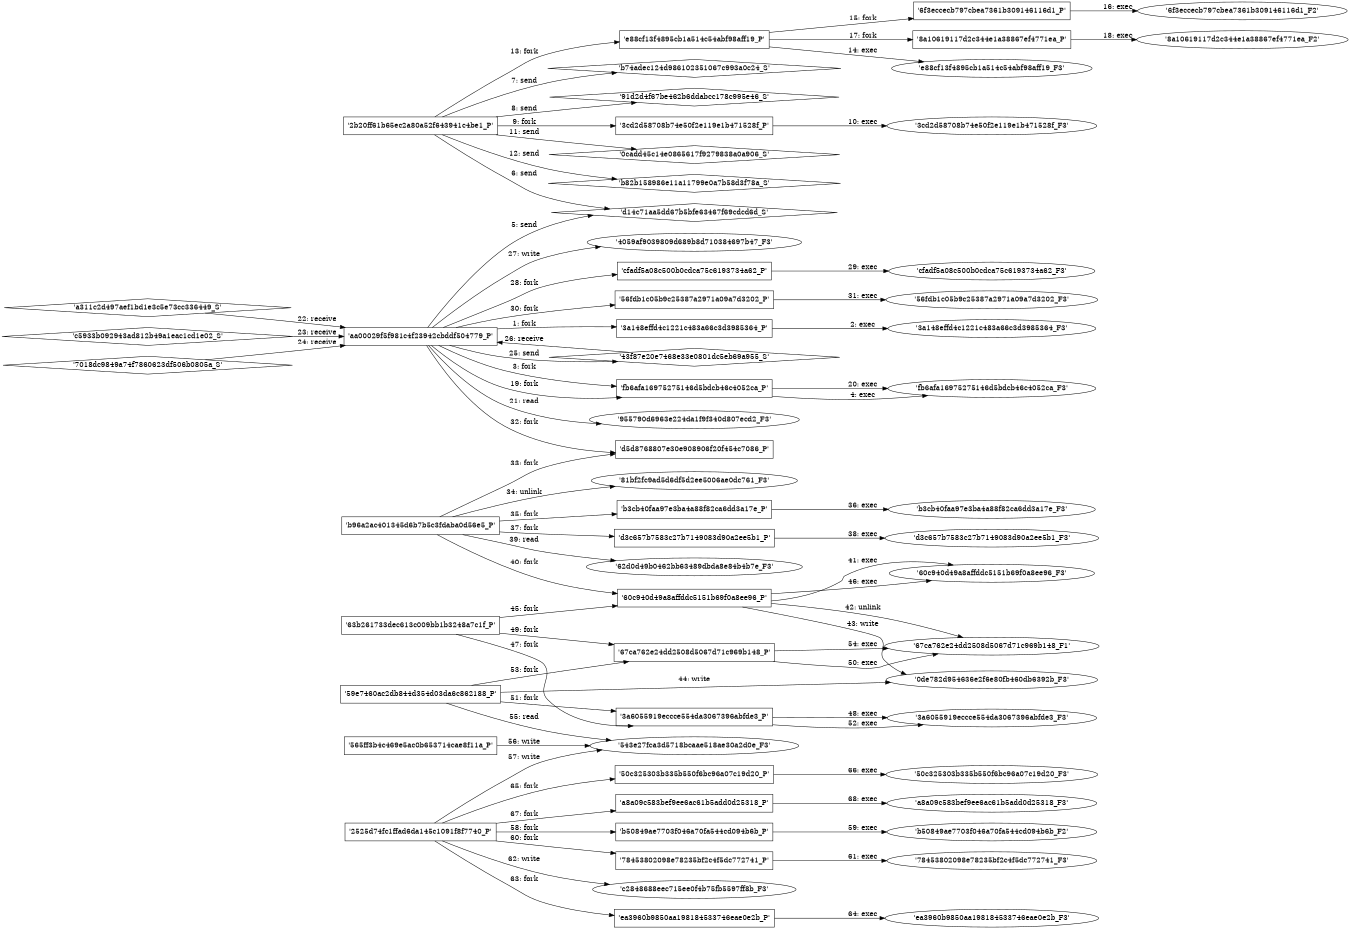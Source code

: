 digraph "D:\Learning\Paper\apt\基于CTI的攻击预警\Dataset\攻击图\ASGfromALLCTI\Threat Roundup for July 23 to July 30.dot" {
rankdir="LR"
size="9"
fixedsize="false"
splines="true"
nodesep=0.3
ranksep=0
fontsize=10
overlap="scalexy"
engine= "neato"
	"'aa00029f5f981c4f23942cbddf504779_P'" [node_type=Process shape=box]
	"'3a148effd4c1221c483a66c3d3985364_P'" [node_type=Process shape=box]
	"'aa00029f5f981c4f23942cbddf504779_P'" -> "'3a148effd4c1221c483a66c3d3985364_P'" [label="1: fork"]
	"'3a148effd4c1221c483a66c3d3985364_P'" [node_type=Process shape=box]
	"'3a148effd4c1221c483a66c3d3985364_F3'" [node_type=File shape=ellipse]
	"'3a148effd4c1221c483a66c3d3985364_P'" -> "'3a148effd4c1221c483a66c3d3985364_F3'" [label="2: exec"]
	"'aa00029f5f981c4f23942cbddf504779_P'" [node_type=Process shape=box]
	"'fb6afa16975275146d5bdcb46c4052ca_P'" [node_type=Process shape=box]
	"'aa00029f5f981c4f23942cbddf504779_P'" -> "'fb6afa16975275146d5bdcb46c4052ca_P'" [label="3: fork"]
	"'fb6afa16975275146d5bdcb46c4052ca_P'" [node_type=Process shape=box]
	"'fb6afa16975275146d5bdcb46c4052ca_F3'" [node_type=File shape=ellipse]
	"'fb6afa16975275146d5bdcb46c4052ca_P'" -> "'fb6afa16975275146d5bdcb46c4052ca_F3'" [label="4: exec"]
	"'d14c71aa5dd67b5bfe63467f69cdcd6d_S'" [node_type=Socket shape=diamond]
	"'aa00029f5f981c4f23942cbddf504779_P'" [node_type=Process shape=box]
	"'aa00029f5f981c4f23942cbddf504779_P'" -> "'d14c71aa5dd67b5bfe63467f69cdcd6d_S'" [label="5: send"]
	"'d14c71aa5dd67b5bfe63467f69cdcd6d_S'" [node_type=Socket shape=diamond]
	"'2b20ff61b65ec2a80a52f643941c4be1_P'" [node_type=Process shape=box]
	"'2b20ff61b65ec2a80a52f643941c4be1_P'" -> "'d14c71aa5dd67b5bfe63467f69cdcd6d_S'" [label="6: send"]
	"'b74adec124d986102351067c993a0c24_S'" [node_type=Socket shape=diamond]
	"'2b20ff61b65ec2a80a52f643941c4be1_P'" [node_type=Process shape=box]
	"'2b20ff61b65ec2a80a52f643941c4be1_P'" -> "'b74adec124d986102351067c993a0c24_S'" [label="7: send"]
	"'91d2d4f67be462b6ddabcc178c995e46_S'" [node_type=Socket shape=diamond]
	"'2b20ff61b65ec2a80a52f643941c4be1_P'" [node_type=Process shape=box]
	"'2b20ff61b65ec2a80a52f643941c4be1_P'" -> "'91d2d4f67be462b6ddabcc178c995e46_S'" [label="8: send"]
	"'2b20ff61b65ec2a80a52f643941c4be1_P'" [node_type=Process shape=box]
	"'3cd2d58708b74e50f2e119e1b471528f_P'" [node_type=Process shape=box]
	"'2b20ff61b65ec2a80a52f643941c4be1_P'" -> "'3cd2d58708b74e50f2e119e1b471528f_P'" [label="9: fork"]
	"'3cd2d58708b74e50f2e119e1b471528f_P'" [node_type=Process shape=box]
	"'3cd2d58708b74e50f2e119e1b471528f_F3'" [node_type=File shape=ellipse]
	"'3cd2d58708b74e50f2e119e1b471528f_P'" -> "'3cd2d58708b74e50f2e119e1b471528f_F3'" [label="10: exec"]
	"'0cadd45c14e0865617f9279838a0a906_S'" [node_type=Socket shape=diamond]
	"'2b20ff61b65ec2a80a52f643941c4be1_P'" [node_type=Process shape=box]
	"'2b20ff61b65ec2a80a52f643941c4be1_P'" -> "'0cadd45c14e0865617f9279838a0a906_S'" [label="11: send"]
	"'b82b158986e11a11799e0a7b58d3f78a_S'" [node_type=Socket shape=diamond]
	"'2b20ff61b65ec2a80a52f643941c4be1_P'" [node_type=Process shape=box]
	"'2b20ff61b65ec2a80a52f643941c4be1_P'" -> "'b82b158986e11a11799e0a7b58d3f78a_S'" [label="12: send"]
	"'2b20ff61b65ec2a80a52f643941c4be1_P'" [node_type=Process shape=box]
	"'e88cf13f4895cb1a514c54abf98aff19_P'" [node_type=Process shape=box]
	"'2b20ff61b65ec2a80a52f643941c4be1_P'" -> "'e88cf13f4895cb1a514c54abf98aff19_P'" [label="13: fork"]
	"'e88cf13f4895cb1a514c54abf98aff19_P'" [node_type=Process shape=box]
	"'e88cf13f4895cb1a514c54abf98aff19_F3'" [node_type=File shape=ellipse]
	"'e88cf13f4895cb1a514c54abf98aff19_P'" -> "'e88cf13f4895cb1a514c54abf98aff19_F3'" [label="14: exec"]
	"'e88cf13f4895cb1a514c54abf98aff19_P'" [node_type=Process shape=box]
	"'6f3eccecb797cbea7361b309146116d1_P'" [node_type=Process shape=box]
	"'e88cf13f4895cb1a514c54abf98aff19_P'" -> "'6f3eccecb797cbea7361b309146116d1_P'" [label="15: fork"]
	"'6f3eccecb797cbea7361b309146116d1_P'" [node_type=Process shape=box]
	"'6f3eccecb797cbea7361b309146116d1_F2'" [node_type=File shape=ellipse]
	"'6f3eccecb797cbea7361b309146116d1_P'" -> "'6f3eccecb797cbea7361b309146116d1_F2'" [label="16: exec"]
	"'e88cf13f4895cb1a514c54abf98aff19_P'" [node_type=Process shape=box]
	"'8a10619117d2c344e1a38867ef4771ea_P'" [node_type=Process shape=box]
	"'e88cf13f4895cb1a514c54abf98aff19_P'" -> "'8a10619117d2c344e1a38867ef4771ea_P'" [label="17: fork"]
	"'8a10619117d2c344e1a38867ef4771ea_P'" [node_type=Process shape=box]
	"'8a10619117d2c344e1a38867ef4771ea_F2'" [node_type=File shape=ellipse]
	"'8a10619117d2c344e1a38867ef4771ea_P'" -> "'8a10619117d2c344e1a38867ef4771ea_F2'" [label="18: exec"]
	"'aa00029f5f981c4f23942cbddf504779_P'" [node_type=Process shape=box]
	"'fb6afa16975275146d5bdcb46c4052ca_P'" [node_type=Process shape=box]
	"'aa00029f5f981c4f23942cbddf504779_P'" -> "'fb6afa16975275146d5bdcb46c4052ca_P'" [label="19: fork"]
	"'fb6afa16975275146d5bdcb46c4052ca_P'" [node_type=Process shape=box]
	"'fb6afa16975275146d5bdcb46c4052ca_F3'" [node_type=File shape=ellipse]
	"'fb6afa16975275146d5bdcb46c4052ca_P'" -> "'fb6afa16975275146d5bdcb46c4052ca_F3'" [label="20: exec"]
	"'955790d6963e224da1f9f340d807ecd2_F3'" [node_type=file shape=ellipse]
	"'aa00029f5f981c4f23942cbddf504779_P'" [node_type=Process shape=box]
	"'aa00029f5f981c4f23942cbddf504779_P'" -> "'955790d6963e224da1f9f340d807ecd2_F3'" [label="21: read"]
	"'aa00029f5f981c4f23942cbddf504779_P'" [node_type=Process shape=box]
	"'a311c2d497aef1bd1e3c5e73cc336449_S'" [node_type=Socket shape=diamond]
	"'a311c2d497aef1bd1e3c5e73cc336449_S'" -> "'aa00029f5f981c4f23942cbddf504779_P'" [label="22: receive"]
	"'aa00029f5f981c4f23942cbddf504779_P'" [node_type=Process shape=box]
	"'c5933b092943ad812b49a1eac1cd1e02_S'" [node_type=Socket shape=diamond]
	"'c5933b092943ad812b49a1eac1cd1e02_S'" -> "'aa00029f5f981c4f23942cbddf504779_P'" [label="23: receive"]
	"'aa00029f5f981c4f23942cbddf504779_P'" [node_type=Process shape=box]
	"'7018dc9849a74f7860623df506b0805a_S'" [node_type=Socket shape=diamond]
	"'7018dc9849a74f7860623df506b0805a_S'" -> "'aa00029f5f981c4f23942cbddf504779_P'" [label="24: receive"]
	"'43f87e20e7468e33e0801dc5eb69a955_S'" [node_type=Socket shape=diamond]
	"'aa00029f5f981c4f23942cbddf504779_P'" [node_type=Process shape=box]
	"'aa00029f5f981c4f23942cbddf504779_P'" -> "'43f87e20e7468e33e0801dc5eb69a955_S'" [label="25: send"]
	"'43f87e20e7468e33e0801dc5eb69a955_S'" -> "'aa00029f5f981c4f23942cbddf504779_P'" [label="26: receive"]
	"'4059af9039809d689b8d710384697b47_F3'" [node_type=file shape=ellipse]
	"'aa00029f5f981c4f23942cbddf504779_P'" [node_type=Process shape=box]
	"'aa00029f5f981c4f23942cbddf504779_P'" -> "'4059af9039809d689b8d710384697b47_F3'" [label="27: write"]
	"'aa00029f5f981c4f23942cbddf504779_P'" [node_type=Process shape=box]
	"'cfadf5a08c500b0cdca75c6193734a62_P'" [node_type=Process shape=box]
	"'aa00029f5f981c4f23942cbddf504779_P'" -> "'cfadf5a08c500b0cdca75c6193734a62_P'" [label="28: fork"]
	"'cfadf5a08c500b0cdca75c6193734a62_P'" [node_type=Process shape=box]
	"'cfadf5a08c500b0cdca75c6193734a62_F3'" [node_type=File shape=ellipse]
	"'cfadf5a08c500b0cdca75c6193734a62_P'" -> "'cfadf5a08c500b0cdca75c6193734a62_F3'" [label="29: exec"]
	"'aa00029f5f981c4f23942cbddf504779_P'" [node_type=Process shape=box]
	"'56fdb1c05b9c25387a2971a09a7d3202_P'" [node_type=Process shape=box]
	"'aa00029f5f981c4f23942cbddf504779_P'" -> "'56fdb1c05b9c25387a2971a09a7d3202_P'" [label="30: fork"]
	"'56fdb1c05b9c25387a2971a09a7d3202_P'" [node_type=Process shape=box]
	"'56fdb1c05b9c25387a2971a09a7d3202_F3'" [node_type=File shape=ellipse]
	"'56fdb1c05b9c25387a2971a09a7d3202_P'" -> "'56fdb1c05b9c25387a2971a09a7d3202_F3'" [label="31: exec"]
	"'aa00029f5f981c4f23942cbddf504779_P'" [node_type=Process shape=box]
	"'d5d8768807e30e908906f20f454c7086_P'" [node_type=Process shape=box]
	"'aa00029f5f981c4f23942cbddf504779_P'" -> "'d5d8768807e30e908906f20f454c7086_P'" [label="32: fork"]
	"'b96a2ac401345d6b7b5c3fdaba0d56e5_P'" [node_type=Process shape=box]
	"'d5d8768807e30e908906f20f454c7086_P'" [node_type=Process shape=box]
	"'b96a2ac401345d6b7b5c3fdaba0d56e5_P'" -> "'d5d8768807e30e908906f20f454c7086_P'" [label="33: fork"]
	"'81bf2fc9ad5d6df5d2ee5006ae0dc761_F3'" [node_type=file shape=ellipse]
	"'b96a2ac401345d6b7b5c3fdaba0d56e5_P'" [node_type=Process shape=box]
	"'b96a2ac401345d6b7b5c3fdaba0d56e5_P'" -> "'81bf2fc9ad5d6df5d2ee5006ae0dc761_F3'" [label="34: unlink"]
	"'b96a2ac401345d6b7b5c3fdaba0d56e5_P'" [node_type=Process shape=box]
	"'b3cb40faa97e3ba4a88f82ca6dd3a17e_P'" [node_type=Process shape=box]
	"'b96a2ac401345d6b7b5c3fdaba0d56e5_P'" -> "'b3cb40faa97e3ba4a88f82ca6dd3a17e_P'" [label="35: fork"]
	"'b3cb40faa97e3ba4a88f82ca6dd3a17e_P'" [node_type=Process shape=box]
	"'b3cb40faa97e3ba4a88f82ca6dd3a17e_F3'" [node_type=File shape=ellipse]
	"'b3cb40faa97e3ba4a88f82ca6dd3a17e_P'" -> "'b3cb40faa97e3ba4a88f82ca6dd3a17e_F3'" [label="36: exec"]
	"'b96a2ac401345d6b7b5c3fdaba0d56e5_P'" [node_type=Process shape=box]
	"'d3c657b7583c27b7149083d90a2ee5b1_P'" [node_type=Process shape=box]
	"'b96a2ac401345d6b7b5c3fdaba0d56e5_P'" -> "'d3c657b7583c27b7149083d90a2ee5b1_P'" [label="37: fork"]
	"'d3c657b7583c27b7149083d90a2ee5b1_P'" [node_type=Process shape=box]
	"'d3c657b7583c27b7149083d90a2ee5b1_F3'" [node_type=File shape=ellipse]
	"'d3c657b7583c27b7149083d90a2ee5b1_P'" -> "'d3c657b7583c27b7149083d90a2ee5b1_F3'" [label="38: exec"]
	"'62d0d49b0462bb63489dbda8e84b4b7e_F3'" [node_type=file shape=ellipse]
	"'b96a2ac401345d6b7b5c3fdaba0d56e5_P'" [node_type=Process shape=box]
	"'b96a2ac401345d6b7b5c3fdaba0d56e5_P'" -> "'62d0d49b0462bb63489dbda8e84b4b7e_F3'" [label="39: read"]
	"'b96a2ac401345d6b7b5c3fdaba0d56e5_P'" [node_type=Process shape=box]
	"'60c940d49a8affddc5151b69f0a8ee96_P'" [node_type=Process shape=box]
	"'b96a2ac401345d6b7b5c3fdaba0d56e5_P'" -> "'60c940d49a8affddc5151b69f0a8ee96_P'" [label="40: fork"]
	"'60c940d49a8affddc5151b69f0a8ee96_P'" [node_type=Process shape=box]
	"'60c940d49a8affddc5151b69f0a8ee96_F3'" [node_type=File shape=ellipse]
	"'60c940d49a8affddc5151b69f0a8ee96_P'" -> "'60c940d49a8affddc5151b69f0a8ee96_F3'" [label="41: exec"]
	"'67ca762e24dd2508d5067d71c969b148_F1'" [node_type=file shape=ellipse]
	"'60c940d49a8affddc5151b69f0a8ee96_P'" [node_type=Process shape=box]
	"'60c940d49a8affddc5151b69f0a8ee96_P'" -> "'67ca762e24dd2508d5067d71c969b148_F1'" [label="42: unlink"]
	"'0de782d954636e2f6e80fb460db6392b_F3'" [node_type=file shape=ellipse]
	"'60c940d49a8affddc5151b69f0a8ee96_P'" [node_type=Process shape=box]
	"'60c940d49a8affddc5151b69f0a8ee96_P'" -> "'0de782d954636e2f6e80fb460db6392b_F3'" [label="43: write"]
	"'0de782d954636e2f6e80fb460db6392b_F3'" [node_type=file shape=ellipse]
	"'59e7460ac2db844d354d03da6c862188_P'" [node_type=Process shape=box]
	"'59e7460ac2db844d354d03da6c862188_P'" -> "'0de782d954636e2f6e80fb460db6392b_F3'" [label="44: write"]
	"'63b261733dec613c009bb1b3248a7c1f_P'" [node_type=Process shape=box]
	"'60c940d49a8affddc5151b69f0a8ee96_P'" [node_type=Process shape=box]
	"'63b261733dec613c009bb1b3248a7c1f_P'" -> "'60c940d49a8affddc5151b69f0a8ee96_P'" [label="45: fork"]
	"'60c940d49a8affddc5151b69f0a8ee96_P'" [node_type=Process shape=box]
	"'60c940d49a8affddc5151b69f0a8ee96_F3'" [node_type=File shape=ellipse]
	"'60c940d49a8affddc5151b69f0a8ee96_P'" -> "'60c940d49a8affddc5151b69f0a8ee96_F3'" [label="46: exec"]
	"'63b261733dec613c009bb1b3248a7c1f_P'" [node_type=Process shape=box]
	"'3a6055919eccce554da3067396abfde3_P'" [node_type=Process shape=box]
	"'63b261733dec613c009bb1b3248a7c1f_P'" -> "'3a6055919eccce554da3067396abfde3_P'" [label="47: fork"]
	"'3a6055919eccce554da3067396abfde3_P'" [node_type=Process shape=box]
	"'3a6055919eccce554da3067396abfde3_F3'" [node_type=File shape=ellipse]
	"'3a6055919eccce554da3067396abfde3_P'" -> "'3a6055919eccce554da3067396abfde3_F3'" [label="48: exec"]
	"'63b261733dec613c009bb1b3248a7c1f_P'" [node_type=Process shape=box]
	"'67ca762e24dd2508d5067d71c969b148_P'" [node_type=Process shape=box]
	"'63b261733dec613c009bb1b3248a7c1f_P'" -> "'67ca762e24dd2508d5067d71c969b148_P'" [label="49: fork"]
	"'67ca762e24dd2508d5067d71c969b148_P'" [node_type=Process shape=box]
	"'67ca762e24dd2508d5067d71c969b148_F1'" [node_type=File shape=ellipse]
	"'67ca762e24dd2508d5067d71c969b148_P'" -> "'67ca762e24dd2508d5067d71c969b148_F1'" [label="50: exec"]
	"'59e7460ac2db844d354d03da6c862188_P'" [node_type=Process shape=box]
	"'3a6055919eccce554da3067396abfde3_P'" [node_type=Process shape=box]
	"'59e7460ac2db844d354d03da6c862188_P'" -> "'3a6055919eccce554da3067396abfde3_P'" [label="51: fork"]
	"'3a6055919eccce554da3067396abfde3_P'" [node_type=Process shape=box]
	"'3a6055919eccce554da3067396abfde3_F3'" [node_type=File shape=ellipse]
	"'3a6055919eccce554da3067396abfde3_P'" -> "'3a6055919eccce554da3067396abfde3_F3'" [label="52: exec"]
	"'59e7460ac2db844d354d03da6c862188_P'" [node_type=Process shape=box]
	"'67ca762e24dd2508d5067d71c969b148_P'" [node_type=Process shape=box]
	"'59e7460ac2db844d354d03da6c862188_P'" -> "'67ca762e24dd2508d5067d71c969b148_P'" [label="53: fork"]
	"'67ca762e24dd2508d5067d71c969b148_P'" [node_type=Process shape=box]
	"'67ca762e24dd2508d5067d71c969b148_F1'" [node_type=File shape=ellipse]
	"'67ca762e24dd2508d5067d71c969b148_P'" -> "'67ca762e24dd2508d5067d71c969b148_F1'" [label="54: exec"]
	"'543e27fca3d5718bcaae518ae30a2d0e_F3'" [node_type=file shape=ellipse]
	"'59e7460ac2db844d354d03da6c862188_P'" [node_type=Process shape=box]
	"'59e7460ac2db844d354d03da6c862188_P'" -> "'543e27fca3d5718bcaae518ae30a2d0e_F3'" [label="55: read"]
	"'543e27fca3d5718bcaae518ae30a2d0e_F3'" [node_type=file shape=ellipse]
	"'565ff3b4c469e5ac0b653714cae8f11a_P'" [node_type=Process shape=box]
	"'565ff3b4c469e5ac0b653714cae8f11a_P'" -> "'543e27fca3d5718bcaae518ae30a2d0e_F3'" [label="56: write"]
	"'543e27fca3d5718bcaae518ae30a2d0e_F3'" [node_type=file shape=ellipse]
	"'2525d74fc1ffad6da145c1091f8f7740_P'" [node_type=Process shape=box]
	"'2525d74fc1ffad6da145c1091f8f7740_P'" -> "'543e27fca3d5718bcaae518ae30a2d0e_F3'" [label="57: write"]
	"'2525d74fc1ffad6da145c1091f8f7740_P'" [node_type=Process shape=box]
	"'b50849ae7703f046a70fa544cd094b6b_P'" [node_type=Process shape=box]
	"'2525d74fc1ffad6da145c1091f8f7740_P'" -> "'b50849ae7703f046a70fa544cd094b6b_P'" [label="58: fork"]
	"'b50849ae7703f046a70fa544cd094b6b_P'" [node_type=Process shape=box]
	"'b50849ae7703f046a70fa544cd094b6b_F2'" [node_type=File shape=ellipse]
	"'b50849ae7703f046a70fa544cd094b6b_P'" -> "'b50849ae7703f046a70fa544cd094b6b_F2'" [label="59: exec"]
	"'2525d74fc1ffad6da145c1091f8f7740_P'" [node_type=Process shape=box]
	"'78453802098e78235bf2c4f5dc772741_P'" [node_type=Process shape=box]
	"'2525d74fc1ffad6da145c1091f8f7740_P'" -> "'78453802098e78235bf2c4f5dc772741_P'" [label="60: fork"]
	"'78453802098e78235bf2c4f5dc772741_P'" [node_type=Process shape=box]
	"'78453802098e78235bf2c4f5dc772741_F3'" [node_type=File shape=ellipse]
	"'78453802098e78235bf2c4f5dc772741_P'" -> "'78453802098e78235bf2c4f5dc772741_F3'" [label="61: exec"]
	"'c2848688eec715ee0f4b75fb5597ff8b_F3'" [node_type=file shape=ellipse]
	"'2525d74fc1ffad6da145c1091f8f7740_P'" [node_type=Process shape=box]
	"'2525d74fc1ffad6da145c1091f8f7740_P'" -> "'c2848688eec715ee0f4b75fb5597ff8b_F3'" [label="62: write"]
	"'2525d74fc1ffad6da145c1091f8f7740_P'" [node_type=Process shape=box]
	"'ea3960b9850aa198184533746eae0e2b_P'" [node_type=Process shape=box]
	"'2525d74fc1ffad6da145c1091f8f7740_P'" -> "'ea3960b9850aa198184533746eae0e2b_P'" [label="63: fork"]
	"'ea3960b9850aa198184533746eae0e2b_P'" [node_type=Process shape=box]
	"'ea3960b9850aa198184533746eae0e2b_F3'" [node_type=File shape=ellipse]
	"'ea3960b9850aa198184533746eae0e2b_P'" -> "'ea3960b9850aa198184533746eae0e2b_F3'" [label="64: exec"]
	"'2525d74fc1ffad6da145c1091f8f7740_P'" [node_type=Process shape=box]
	"'50c325303b335b550f6bc96a07c19d20_P'" [node_type=Process shape=box]
	"'2525d74fc1ffad6da145c1091f8f7740_P'" -> "'50c325303b335b550f6bc96a07c19d20_P'" [label="65: fork"]
	"'50c325303b335b550f6bc96a07c19d20_P'" [node_type=Process shape=box]
	"'50c325303b335b550f6bc96a07c19d20_F3'" [node_type=File shape=ellipse]
	"'50c325303b335b550f6bc96a07c19d20_P'" -> "'50c325303b335b550f6bc96a07c19d20_F3'" [label="66: exec"]
	"'2525d74fc1ffad6da145c1091f8f7740_P'" [node_type=Process shape=box]
	"'a8a09c583bef9ee6ac61b5add0d25318_P'" [node_type=Process shape=box]
	"'2525d74fc1ffad6da145c1091f8f7740_P'" -> "'a8a09c583bef9ee6ac61b5add0d25318_P'" [label="67: fork"]
	"'a8a09c583bef9ee6ac61b5add0d25318_P'" [node_type=Process shape=box]
	"'a8a09c583bef9ee6ac61b5add0d25318_F3'" [node_type=File shape=ellipse]
	"'a8a09c583bef9ee6ac61b5add0d25318_P'" -> "'a8a09c583bef9ee6ac61b5add0d25318_F3'" [label="68: exec"]
}
